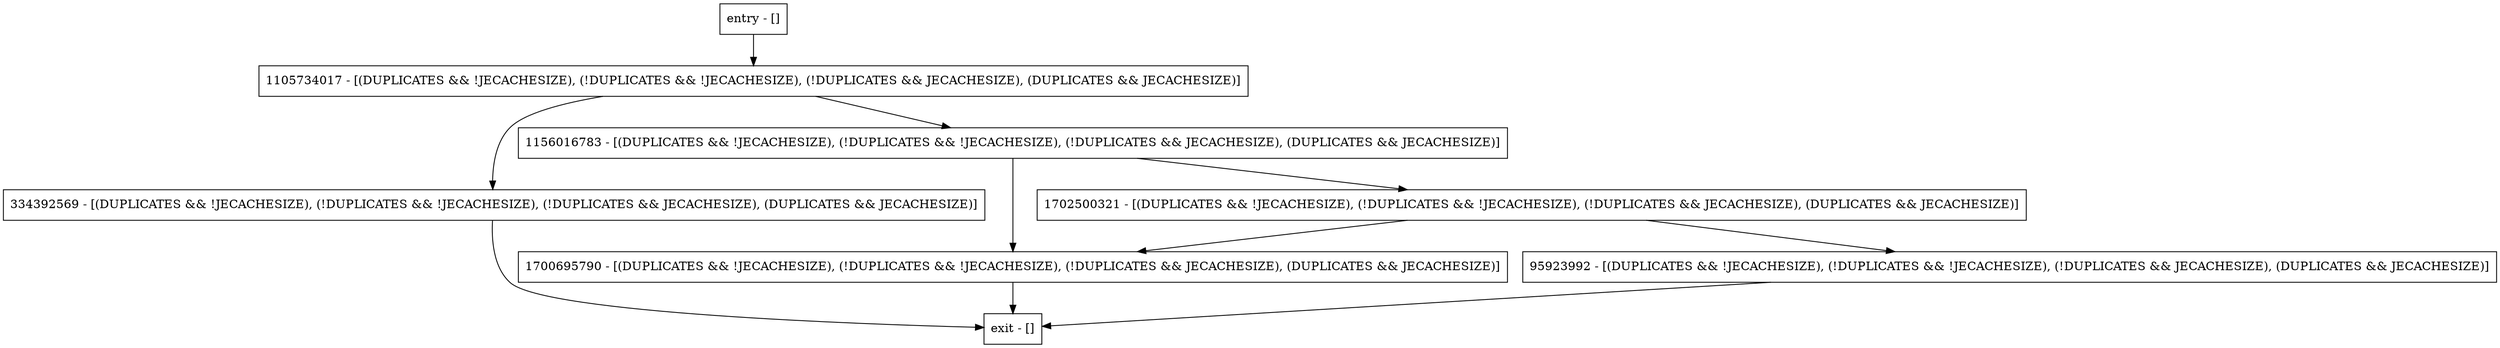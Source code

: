digraph checkUpdatesAllowed {
node [shape=record];
entry [label="entry - []"];
exit [label="exit - []"];
334392569 [label="334392569 - [(DUPLICATES && !JECACHESIZE), (!DUPLICATES && !JECACHESIZE), (!DUPLICATES && JECACHESIZE), (DUPLICATES && JECACHESIZE)]"];
1156016783 [label="1156016783 - [(DUPLICATES && !JECACHESIZE), (!DUPLICATES && !JECACHESIZE), (!DUPLICATES && JECACHESIZE), (DUPLICATES && JECACHESIZE)]"];
1700695790 [label="1700695790 - [(DUPLICATES && !JECACHESIZE), (!DUPLICATES && !JECACHESIZE), (!DUPLICATES && JECACHESIZE), (DUPLICATES && JECACHESIZE)]"];
1702500321 [label="1702500321 - [(DUPLICATES && !JECACHESIZE), (!DUPLICATES && !JECACHESIZE), (!DUPLICATES && JECACHESIZE), (DUPLICATES && JECACHESIZE)]"];
95923992 [label="95923992 - [(DUPLICATES && !JECACHESIZE), (!DUPLICATES && !JECACHESIZE), (!DUPLICATES && JECACHESIZE), (DUPLICATES && JECACHESIZE)]"];
1105734017 [label="1105734017 - [(DUPLICATES && !JECACHESIZE), (!DUPLICATES && !JECACHESIZE), (!DUPLICATES && JECACHESIZE), (DUPLICATES && JECACHESIZE)]"];
entry;
exit;
entry -> 1105734017;
334392569 -> exit;
1156016783 -> 1700695790;
1156016783 -> 1702500321;
1700695790 -> exit;
1702500321 -> 1700695790;
1702500321 -> 95923992;
95923992 -> exit;
1105734017 -> 334392569;
1105734017 -> 1156016783;
}
